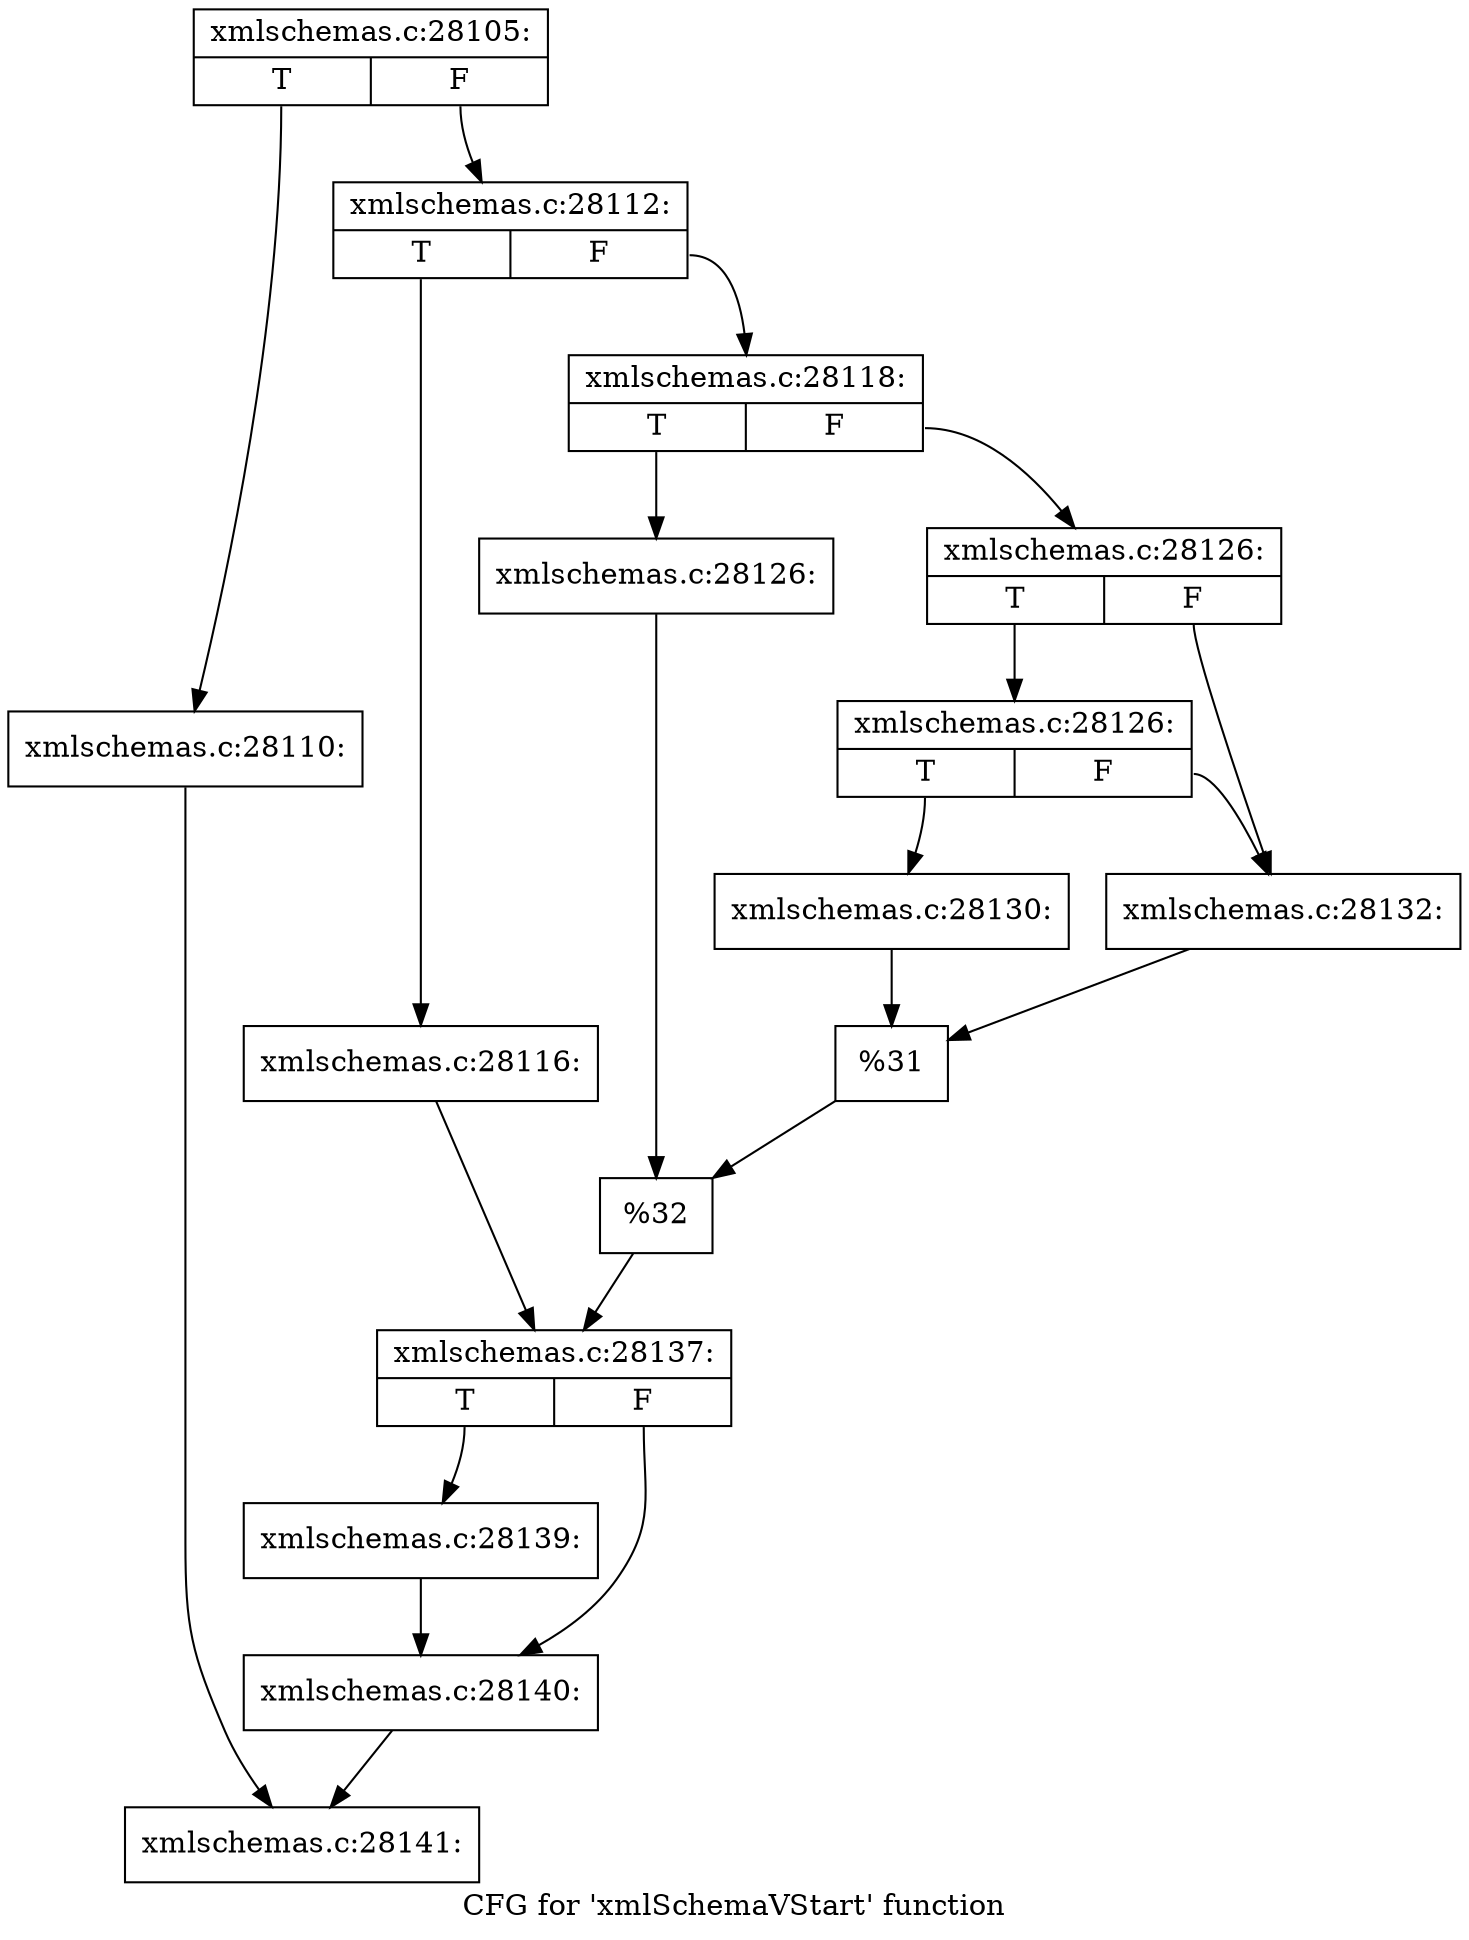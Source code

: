 digraph "CFG for 'xmlSchemaVStart' function" {
	label="CFG for 'xmlSchemaVStart' function";

	Node0x546da00 [shape=record,label="{xmlschemas.c:28105:|{<s0>T|<s1>F}}"];
	Node0x546da00:s0 -> Node0x5478860;
	Node0x546da00:s1 -> Node0x54788b0;
	Node0x5478860 [shape=record,label="{xmlschemas.c:28110:}"];
	Node0x5478860 -> Node0x5478560;
	Node0x54788b0 [shape=record,label="{xmlschemas.c:28112:|{<s0>T|<s1>F}}"];
	Node0x54788b0:s0 -> Node0x547a320;
	Node0x54788b0:s1 -> Node0x547a3c0;
	Node0x547a320 [shape=record,label="{xmlschemas.c:28116:}"];
	Node0x547a320 -> Node0x547a370;
	Node0x547a3c0 [shape=record,label="{xmlschemas.c:28118:|{<s0>T|<s1>F}}"];
	Node0x547a3c0:s0 -> Node0x547b0b0;
	Node0x547a3c0:s1 -> Node0x547b490;
	Node0x547b0b0 [shape=record,label="{xmlschemas.c:28126:}"];
	Node0x547b0b0 -> Node0x547b440;
	Node0x547b490 [shape=record,label="{xmlschemas.c:28126:|{<s0>T|<s1>F}}"];
	Node0x547b490:s0 -> Node0x547b8a0;
	Node0x547b490:s1 -> Node0x547b850;
	Node0x547b8a0 [shape=record,label="{xmlschemas.c:28126:|{<s0>T|<s1>F}}"];
	Node0x547b8a0:s0 -> Node0x547b7b0;
	Node0x547b8a0:s1 -> Node0x547b850;
	Node0x547b7b0 [shape=record,label="{xmlschemas.c:28130:}"];
	Node0x547b7b0 -> Node0x547b800;
	Node0x547b850 [shape=record,label="{xmlschemas.c:28132:}"];
	Node0x547b850 -> Node0x547b800;
	Node0x547b800 [shape=record,label="{%31}"];
	Node0x547b800 -> Node0x547b440;
	Node0x547b440 [shape=record,label="{%32}"];
	Node0x547b440 -> Node0x547a370;
	Node0x547a370 [shape=record,label="{xmlschemas.c:28137:|{<s0>T|<s1>F}}"];
	Node0x547a370:s0 -> Node0x547c3e0;
	Node0x547a370:s1 -> Node0x547cf00;
	Node0x547c3e0 [shape=record,label="{xmlschemas.c:28139:}"];
	Node0x547c3e0 -> Node0x547cf00;
	Node0x547cf00 [shape=record,label="{xmlschemas.c:28140:}"];
	Node0x547cf00 -> Node0x5478560;
	Node0x5478560 [shape=record,label="{xmlschemas.c:28141:}"];
}
